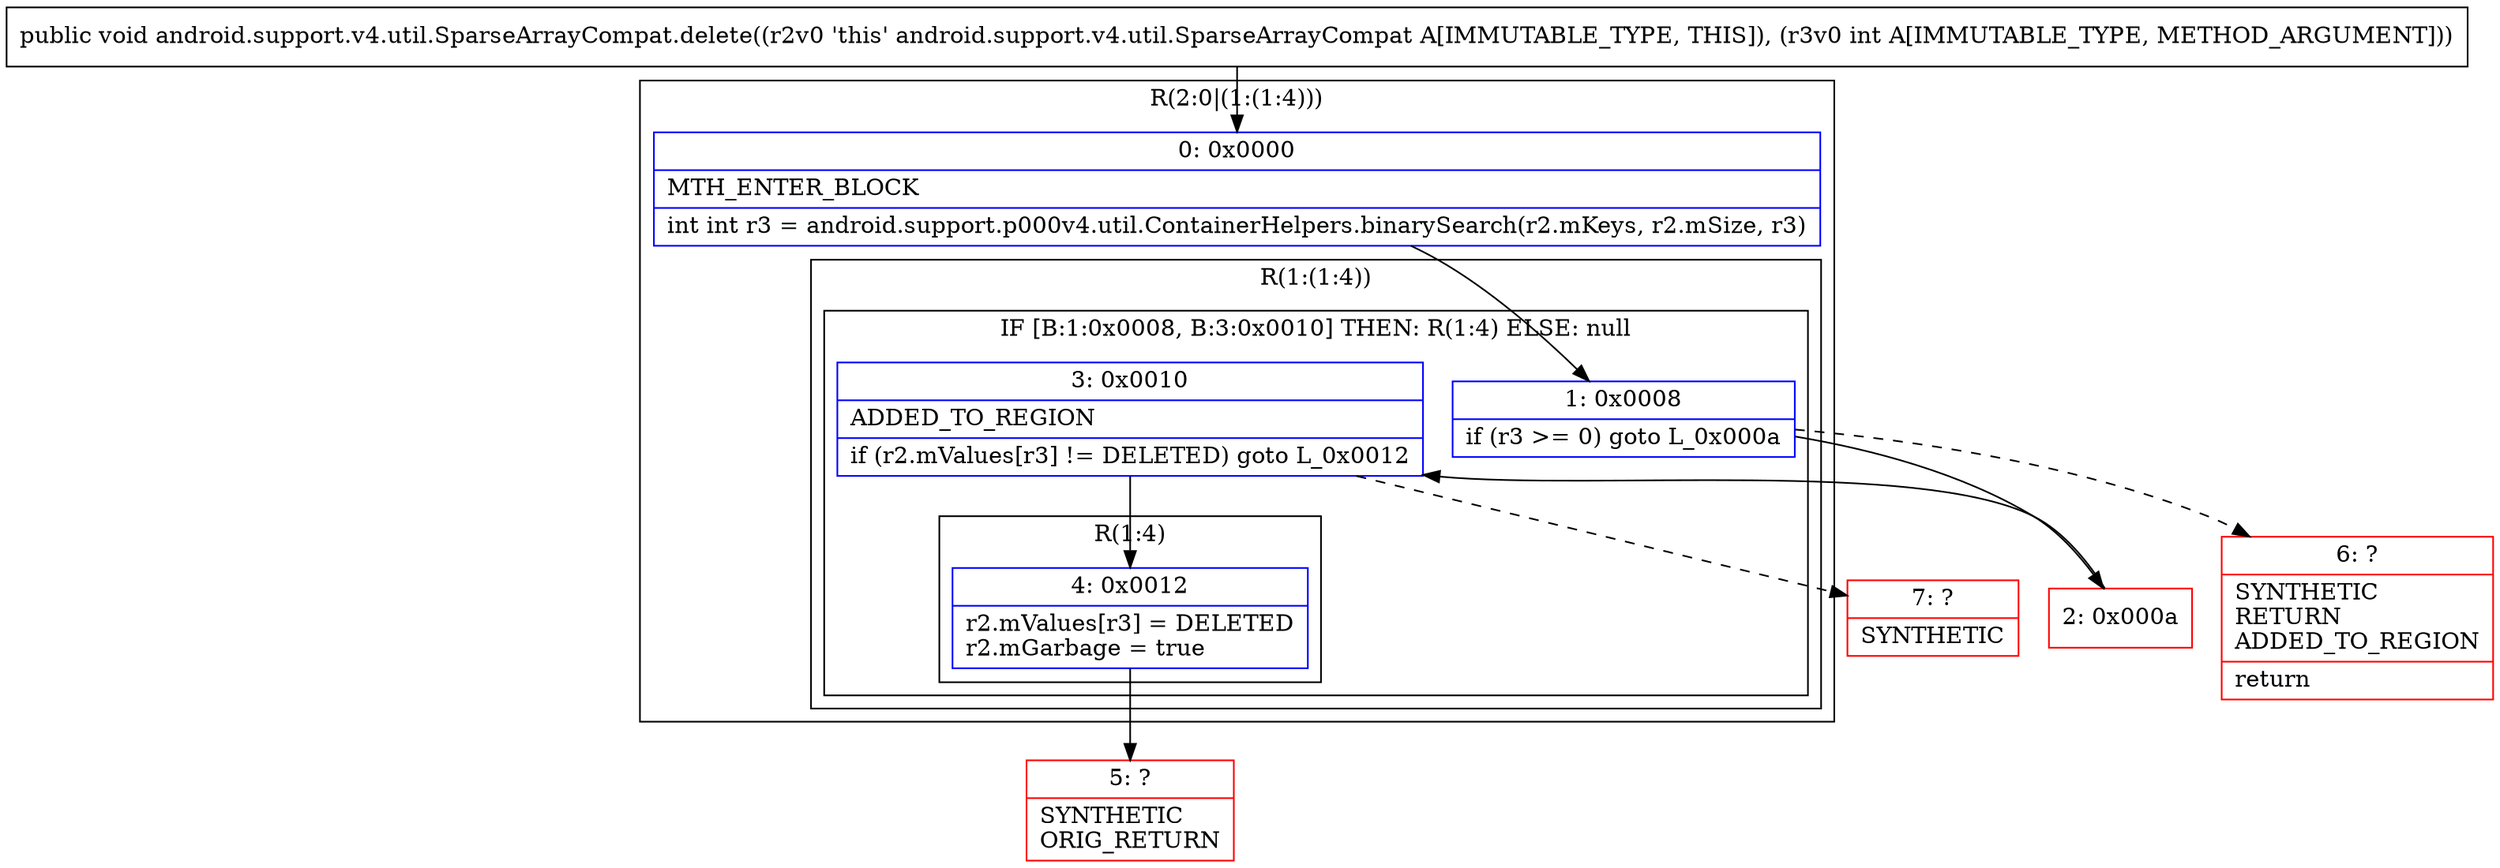 digraph "CFG forandroid.support.v4.util.SparseArrayCompat.delete(I)V" {
subgraph cluster_Region_1095556209 {
label = "R(2:0|(1:(1:4)))";
node [shape=record,color=blue];
Node_0 [shape=record,label="{0\:\ 0x0000|MTH_ENTER_BLOCK\l|int int r3 = android.support.p000v4.util.ContainerHelpers.binarySearch(r2.mKeys, r2.mSize, r3)\l}"];
subgraph cluster_Region_984794555 {
label = "R(1:(1:4))";
node [shape=record,color=blue];
subgraph cluster_IfRegion_1411195142 {
label = "IF [B:1:0x0008, B:3:0x0010] THEN: R(1:4) ELSE: null";
node [shape=record,color=blue];
Node_1 [shape=record,label="{1\:\ 0x0008|if (r3 \>= 0) goto L_0x000a\l}"];
Node_3 [shape=record,label="{3\:\ 0x0010|ADDED_TO_REGION\l|if (r2.mValues[r3] != DELETED) goto L_0x0012\l}"];
subgraph cluster_Region_1208713921 {
label = "R(1:4)";
node [shape=record,color=blue];
Node_4 [shape=record,label="{4\:\ 0x0012|r2.mValues[r3] = DELETED\lr2.mGarbage = true\l}"];
}
}
}
}
Node_2 [shape=record,color=red,label="{2\:\ 0x000a}"];
Node_5 [shape=record,color=red,label="{5\:\ ?|SYNTHETIC\lORIG_RETURN\l}"];
Node_6 [shape=record,color=red,label="{6\:\ ?|SYNTHETIC\lRETURN\lADDED_TO_REGION\l|return\l}"];
Node_7 [shape=record,color=red,label="{7\:\ ?|SYNTHETIC\l}"];
MethodNode[shape=record,label="{public void android.support.v4.util.SparseArrayCompat.delete((r2v0 'this' android.support.v4.util.SparseArrayCompat A[IMMUTABLE_TYPE, THIS]), (r3v0 int A[IMMUTABLE_TYPE, METHOD_ARGUMENT])) }"];
MethodNode -> Node_0;
Node_0 -> Node_1;
Node_1 -> Node_2;
Node_1 -> Node_6[style=dashed];
Node_3 -> Node_4;
Node_3 -> Node_7[style=dashed];
Node_4 -> Node_5;
Node_2 -> Node_3;
}

